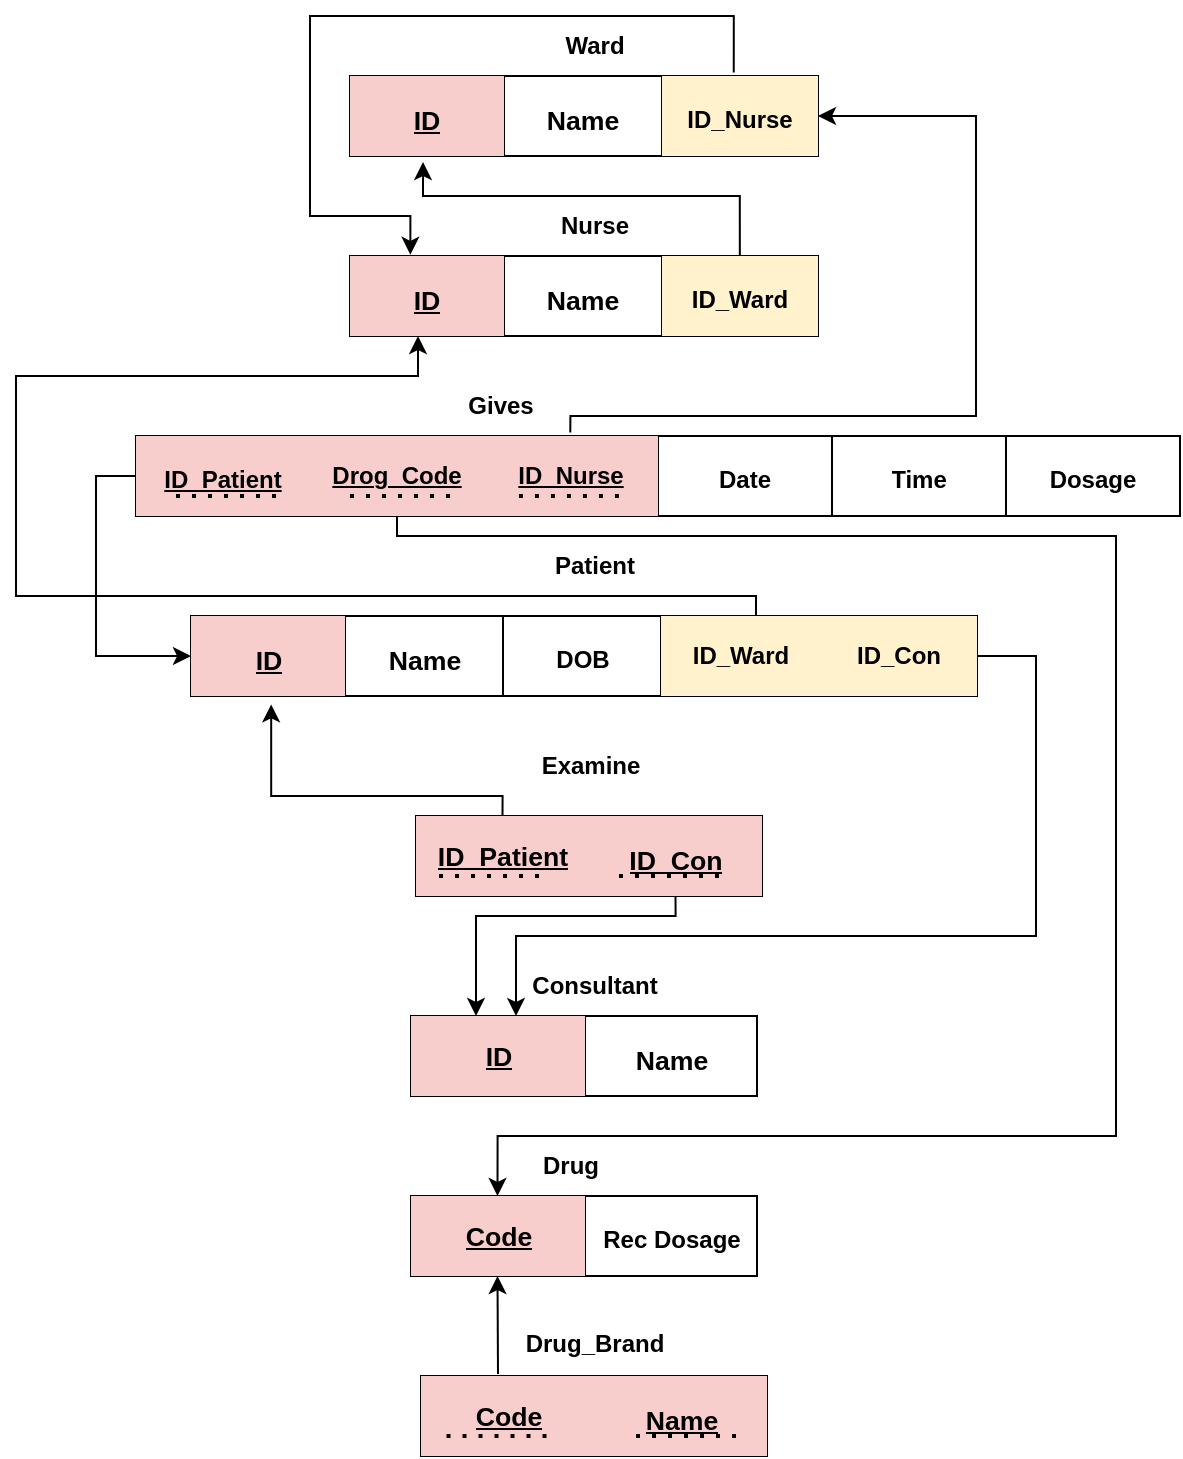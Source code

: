 <mxfile version="20.8.4" type="device"><diagram id="x7QCiTjFcEb_yPo4djoa" name="Page-1"><mxGraphModel dx="840" dy="439" grid="1" gridSize="10" guides="1" tooltips="1" connect="1" arrows="1" fold="1" page="1" pageScale="1" pageWidth="827" pageHeight="1169" math="0" shadow="0"><root><mxCell id="0"/><mxCell id="1" parent="0"/><mxCell id="gZLLh3J2x8svZKA8AklE-58" style="edgeStyle=orthogonalEdgeStyle;rounded=0;orthogonalLoop=1;jettySize=auto;html=1;entryX=0.129;entryY=-0.015;entryDx=0;entryDy=0;entryPerimeter=0;exitX=0.82;exitY=-0.045;exitDx=0;exitDy=0;exitPerimeter=0;" parent="1" source="gZLLh3J2x8svZKA8AklE-8" target="gZLLh3J2x8svZKA8AklE-47" edge="1"><mxGeometry relative="1" as="geometry"><Array as="points"><mxPoint x="459" y="410"/><mxPoint x="247" y="410"/><mxPoint x="247" y="510"/><mxPoint x="297" y="510"/></Array></mxGeometry></mxCell><mxCell id="gZLLh3J2x8svZKA8AklE-7" value="" style="shape=table;html=1;whiteSpace=wrap;startSize=0;container=1;collapsible=0;childLayout=tableLayout;rounded=0;fontStyle=1" parent="1" vertex="1"><mxGeometry x="267" y="440" width="234" height="40" as="geometry"/></mxCell><mxCell id="gZLLh3J2x8svZKA8AklE-8" value="" style="shape=tableRow;horizontal=0;startSize=0;swimlaneHead=0;swimlaneBody=0;top=0;left=0;bottom=0;right=0;collapsible=0;dropTarget=0;fillColor=none;points=[[0,0.5],[1,0.5]];portConstraint=eastwest;dashed=1;rounded=0;fontStyle=1" parent="gZLLh3J2x8svZKA8AklE-7" vertex="1"><mxGeometry width="234" height="40" as="geometry"/></mxCell><mxCell id="gZLLh3J2x8svZKA8AklE-9" value="&lt;p style=&quot;direction: ltr; unicode-bidi: embed;&quot; align=&quot;center&quot; class=&quot;MsoNormal&quot;&gt;&lt;u&gt;&lt;span style=&quot;font-size:10.0pt&quot;&gt;ID&lt;/span&gt;&lt;/u&gt;&lt;/p&gt;" style="shape=partialRectangle;html=1;whiteSpace=wrap;connectable=0;fillColor=#f8cecc;top=0;left=0;bottom=0;right=0;overflow=hidden;strokeColor=#b85450;rounded=0;fontStyle=1" parent="gZLLh3J2x8svZKA8AklE-8" vertex="1"><mxGeometry width="77" height="40" as="geometry"><mxRectangle width="77" height="40" as="alternateBounds"/></mxGeometry></mxCell><mxCell id="gZLLh3J2x8svZKA8AklE-10" value="&lt;p style=&quot;direction: ltr; unicode-bidi: embed;&quot; align=&quot;center&quot; class=&quot;MsoNormal&quot;&gt;&lt;span style=&quot;font-size:10.0pt&quot;&gt;Name&lt;/span&gt;&lt;/p&gt;" style="shape=partialRectangle;html=1;whiteSpace=wrap;connectable=0;fillColor=none;top=0;left=0;bottom=0;right=0;overflow=hidden;rounded=0;fontStyle=1" parent="gZLLh3J2x8svZKA8AklE-8" vertex="1"><mxGeometry x="77" width="79" height="40" as="geometry"><mxRectangle width="79" height="40" as="alternateBounds"/></mxGeometry></mxCell><mxCell id="gZLLh3J2x8svZKA8AklE-11" value="&lt;p style=&quot;direction: ltr; unicode-bidi: embed;&quot; align=&quot;center&quot; class=&quot;MsoNormal&quot;&gt;ID_Nurse&lt;br&gt;&lt;/p&gt;" style="shape=partialRectangle;html=1;whiteSpace=wrap;connectable=0;top=0;left=0;bottom=0;right=0;overflow=hidden;rounded=0;fontStyle=1;fillColor=#fff2cc;strokeColor=#d6b656;" parent="gZLLh3J2x8svZKA8AklE-8" vertex="1"><mxGeometry x="156" width="78" height="40" as="geometry"><mxRectangle width="78" height="40" as="alternateBounds"/></mxGeometry></mxCell><mxCell id="gZLLh3J2x8svZKA8AklE-20" value="" style="shape=table;html=1;whiteSpace=wrap;startSize=0;container=1;collapsible=0;childLayout=tableLayout;rounded=0;fontStyle=1" parent="1" vertex="1"><mxGeometry x="297.5" y="910" width="173" height="40" as="geometry"/></mxCell><mxCell id="gZLLh3J2x8svZKA8AklE-21" value="" style="shape=tableRow;horizontal=0;startSize=0;swimlaneHead=0;swimlaneBody=0;top=0;left=0;bottom=0;right=0;collapsible=0;dropTarget=0;fillColor=none;points=[[0,0.5],[1,0.5]];portConstraint=eastwest;rounded=0;fontStyle=1" parent="gZLLh3J2x8svZKA8AklE-20" vertex="1"><mxGeometry width="173" height="40" as="geometry"/></mxCell><mxCell id="gZLLh3J2x8svZKA8AklE-22" value="&lt;span style=&quot;font-size: 13.333px;&quot;&gt;&lt;u&gt;ID&lt;/u&gt;&lt;/span&gt;" style="shape=partialRectangle;html=1;whiteSpace=wrap;connectable=0;fillColor=#f8cecc;top=0;left=0;bottom=0;right=0;overflow=hidden;strokeColor=#b85450;rounded=0;fontStyle=1" parent="gZLLh3J2x8svZKA8AklE-21" vertex="1"><mxGeometry width="87" height="40" as="geometry"><mxRectangle width="87" height="40" as="alternateBounds"/></mxGeometry></mxCell><mxCell id="gZLLh3J2x8svZKA8AklE-23" value="&lt;p style=&quot;direction: ltr; unicode-bidi: embed;&quot; align=&quot;center&quot; class=&quot;MsoNormal&quot;&gt;&lt;span style=&quot;font-size:10.0pt&quot;&gt;Name&lt;/span&gt;&lt;/p&gt;" style="shape=partialRectangle;html=1;whiteSpace=wrap;connectable=0;fillColor=none;top=0;left=0;bottom=0;right=0;overflow=hidden;rounded=0;fontStyle=1" parent="gZLLh3J2x8svZKA8AklE-21" vertex="1"><mxGeometry x="87" width="86" height="40" as="geometry"><mxRectangle width="86" height="40" as="alternateBounds"/></mxGeometry></mxCell><mxCell id="gZLLh3J2x8svZKA8AklE-59" style="edgeStyle=orthogonalEdgeStyle;rounded=0;orthogonalLoop=1;jettySize=auto;html=1;exitX=0.416;exitY=-0.045;exitDx=0;exitDy=0;exitPerimeter=0;" parent="1" source="gZLLh3J2x8svZKA8AklE-26" target="gZLLh3J2x8svZKA8AklE-8" edge="1"><mxGeometry relative="1" as="geometry"><Array as="points"><mxPoint x="377" y="610"/><mxPoint x="580" y="610"/><mxPoint x="580" y="460"/></Array></mxGeometry></mxCell><mxCell id="gZLLh3J2x8svZKA8AklE-77" style="edgeStyle=orthogonalEdgeStyle;rounded=0;orthogonalLoop=1;jettySize=auto;html=1;exitX=0;exitY=0.5;exitDx=0;exitDy=0;entryX=0;entryY=0.5;entryDx=0;entryDy=0;fontSize=12;" parent="1" source="gZLLh3J2x8svZKA8AklE-26" target="gZLLh3J2x8svZKA8AklE-61" edge="1"><mxGeometry relative="1" as="geometry"/></mxCell><mxCell id="gZLLh3J2x8svZKA8AklE-78" style="edgeStyle=orthogonalEdgeStyle;rounded=0;orthogonalLoop=1;jettySize=auto;html=1;exitX=0.25;exitY=1;exitDx=0;exitDy=0;fontSize=12;entryX=0.25;entryY=0;entryDx=0;entryDy=0;" parent="1" source="gZLLh3J2x8svZKA8AklE-25" target="gZLLh3J2x8svZKA8AklE-79" edge="1"><mxGeometry relative="1" as="geometry"><mxPoint x="160" y="1021.6" as="targetPoint"/><Array as="points"><mxPoint x="291" y="670"/><mxPoint x="650" y="670"/><mxPoint x="650" y="970"/><mxPoint x="341" y="970"/></Array></mxGeometry></mxCell><mxCell id="gZLLh3J2x8svZKA8AklE-25" value="" style="shape=table;html=1;whiteSpace=wrap;startSize=0;container=1;collapsible=0;childLayout=tableLayout;rounded=0;fontStyle=1" parent="1" vertex="1"><mxGeometry x="160" y="620" width="522" height="40" as="geometry"/></mxCell><mxCell id="gZLLh3J2x8svZKA8AklE-26" value="" style="shape=tableRow;horizontal=0;startSize=0;swimlaneHead=0;swimlaneBody=0;top=0;left=0;bottom=0;right=0;collapsible=0;dropTarget=0;fillColor=none;points=[[0,0.5],[1,0.5]];portConstraint=eastwest;rounded=0;fontStyle=1" parent="gZLLh3J2x8svZKA8AklE-25" vertex="1"><mxGeometry width="522" height="40" as="geometry"/></mxCell><mxCell id="gZLLh3J2x8svZKA8AklE-27" value="&lt;p style=&quot;direction: ltr; unicode-bidi: embed;&quot; align=&quot;center&quot; class=&quot;MsoNormal&quot;&gt;&lt;u&gt;&lt;font style=&quot;font-size: 12px;&quot;&gt;ID_Patient&lt;/font&gt;&lt;/u&gt;&lt;/p&gt;" style="shape=partialRectangle;html=1;whiteSpace=wrap;connectable=0;fillColor=#f8cecc;top=0;left=0;bottom=0;right=0;overflow=hidden;strokeColor=#b85450;rounded=0;fontStyle=1" parent="gZLLh3J2x8svZKA8AklE-26" vertex="1"><mxGeometry width="87" height="40" as="geometry"><mxRectangle width="87" height="40" as="alternateBounds"/></mxGeometry></mxCell><mxCell id="gZLLh3J2x8svZKA8AklE-28" value="&lt;u&gt;Drog_Code&lt;/u&gt;" style="shape=partialRectangle;html=1;whiteSpace=wrap;connectable=0;fillColor=#f8cecc;top=0;left=0;bottom=0;right=0;overflow=hidden;rounded=0;fontStyle=1;strokeColor=#b85450;" parent="gZLLh3J2x8svZKA8AklE-26" vertex="1"><mxGeometry x="87" width="87" height="40" as="geometry"><mxRectangle width="87" height="40" as="alternateBounds"/></mxGeometry></mxCell><mxCell id="gZLLh3J2x8svZKA8AklE-53" value="&lt;u&gt;ID_Nurse&lt;/u&gt;" style="shape=partialRectangle;html=1;whiteSpace=wrap;connectable=0;fillColor=#f8cecc;top=0;left=0;bottom=0;right=0;overflow=hidden;rounded=0;fontStyle=1;strokeColor=#b85450;" parent="gZLLh3J2x8svZKA8AklE-26" vertex="1"><mxGeometry x="174" width="87" height="40" as="geometry"><mxRectangle width="87" height="40" as="alternateBounds"/></mxGeometry></mxCell><mxCell id="gZLLh3J2x8svZKA8AklE-54" value="&lt;p dir=&quot;RTL&quot; class=&quot;MsoNormal&quot;&gt;&lt;span dir=&quot;LTR&quot;&gt;Date&lt;/span&gt;&lt;/p&gt;" style="shape=partialRectangle;html=1;whiteSpace=wrap;connectable=0;fillColor=none;top=0;left=0;bottom=0;right=0;overflow=hidden;rounded=0;fontStyle=1" parent="gZLLh3J2x8svZKA8AklE-26" vertex="1"><mxGeometry x="261" width="87" height="40" as="geometry"><mxRectangle width="87" height="40" as="alternateBounds"/></mxGeometry></mxCell><mxCell id="gZLLh3J2x8svZKA8AklE-56" value="&lt;p dir=&quot;RTL&quot; class=&quot;MsoNormal&quot;&gt;&lt;span dir=&quot;LTR&quot;&gt;Time&lt;u&gt;&lt;/u&gt;&lt;/span&gt;&lt;/p&gt;" style="shape=partialRectangle;html=1;whiteSpace=wrap;connectable=0;fillColor=none;top=0;left=0;bottom=0;right=0;overflow=hidden;rounded=0;fontStyle=1" parent="gZLLh3J2x8svZKA8AklE-26" vertex="1"><mxGeometry x="348" width="87" height="40" as="geometry"><mxRectangle width="87" height="40" as="alternateBounds"/></mxGeometry></mxCell><mxCell id="gZLLh3J2x8svZKA8AklE-55" value="&lt;p dir=&quot;RTL&quot; class=&quot;MsoNormal&quot;&gt;&lt;span dir=&quot;LTR&quot;&gt;Dosage&lt;u&gt;&lt;/u&gt;&lt;/span&gt;&lt;/p&gt;" style="shape=partialRectangle;html=1;whiteSpace=wrap;connectable=0;fillColor=none;top=0;left=0;bottom=0;right=0;overflow=hidden;rounded=0;fontStyle=1" parent="gZLLh3J2x8svZKA8AklE-26" vertex="1"><mxGeometry x="435" width="87" height="40" as="geometry"><mxRectangle width="87" height="40" as="alternateBounds"/></mxGeometry></mxCell><mxCell id="gZLLh3J2x8svZKA8AklE-29" value="&lt;b&gt;Ward&lt;/b&gt;" style="text;html=1;align=center;verticalAlign=middle;resizable=0;points=[];autosize=1;strokeColor=none;fillColor=none;" parent="1" vertex="1"><mxGeometry x="364" y="410" width="50" height="30" as="geometry"/></mxCell><mxCell id="gZLLh3J2x8svZKA8AklE-30" value="&lt;span&gt;Examine&lt;/span&gt;" style="text;html=1;align=center;verticalAlign=middle;resizable=0;points=[];autosize=1;strokeColor=none;fillColor=none;fontStyle=1" parent="1" vertex="1"><mxGeometry x="351.5" y="770" width="70" height="30" as="geometry"/></mxCell><mxCell id="gZLLh3J2x8svZKA8AklE-31" value="&lt;p dir=&quot;RTL&quot; align=&quot;center&quot; class=&quot;MsoNormal&quot;&gt;&lt;b&gt;&lt;span style=&quot;&quot; dir=&quot;LTR&quot;&gt;&lt;font style=&quot;font-size: 12px;&quot;&gt;Consultant&lt;/font&gt;&lt;/span&gt;&lt;/b&gt;&lt;span dir=&quot;LTR&quot;&gt;&lt;/span&gt;&lt;/p&gt;" style="text;html=1;align=center;verticalAlign=middle;resizable=0;points=[];autosize=1;strokeColor=none;fillColor=none;fontStyle=1" parent="1" vertex="1"><mxGeometry x="344" y="870" width="90" height="50" as="geometry"/></mxCell><mxCell id="gZLLh3J2x8svZKA8AklE-38" value="&lt;span&gt;Gives&lt;/span&gt;" style="text;html=1;align=center;verticalAlign=middle;resizable=0;points=[];autosize=1;strokeColor=none;fillColor=none;fontStyle=1" parent="1" vertex="1"><mxGeometry x="311.5" y="590" width="60" height="30" as="geometry"/></mxCell><mxCell id="gZLLh3J2x8svZKA8AklE-39" value="&lt;span&gt;Nurse&lt;/span&gt;" style="text;html=1;align=center;verticalAlign=middle;resizable=0;points=[];autosize=1;strokeColor=none;fillColor=none;fontStyle=1" parent="1" vertex="1"><mxGeometry x="359" y="500" width="60" height="30" as="geometry"/></mxCell><mxCell id="gZLLh3J2x8svZKA8AklE-42" value="&lt;span&gt;Patient&lt;/span&gt;" style="text;html=1;align=center;verticalAlign=middle;resizable=0;points=[];autosize=1;strokeColor=none;fillColor=none;fontStyle=1" parent="1" vertex="1"><mxGeometry x="359" y="670" width="60" height="30" as="geometry"/></mxCell><mxCell id="gZLLh3J2x8svZKA8AklE-43" value="" style="endArrow=none;dashed=1;html=1;dashPattern=1 3;strokeWidth=2;rounded=0;fontStyle=1" parent="1" edge="1"><mxGeometry width="50" height="50" relative="1" as="geometry"><mxPoint x="312" y="740.0" as="sourcePoint"/><mxPoint x="372" y="740.0" as="targetPoint"/></mxGeometry></mxCell><mxCell id="gZLLh3J2x8svZKA8AklE-44" value="" style="endArrow=none;dashed=1;html=1;dashPattern=1 3;strokeWidth=2;rounded=0;fontStyle=1" parent="1" edge="1"><mxGeometry width="50" height="50" relative="1" as="geometry"><mxPoint x="414" y="740.0" as="sourcePoint"/><mxPoint x="474" y="740.0" as="targetPoint"/></mxGeometry></mxCell><mxCell id="gZLLh3J2x8svZKA8AklE-57" style="edgeStyle=orthogonalEdgeStyle;rounded=0;orthogonalLoop=1;jettySize=auto;html=1;exitX=0.833;exitY=0.005;exitDx=0;exitDy=0;entryX=0.156;entryY=1.075;entryDx=0;entryDy=0;entryPerimeter=0;exitPerimeter=0;" parent="1" source="gZLLh3J2x8svZKA8AklE-47" target="gZLLh3J2x8svZKA8AklE-7" edge="1"><mxGeometry relative="1" as="geometry"><Array as="points"><mxPoint x="462" y="500"/><mxPoint x="304" y="500"/></Array></mxGeometry></mxCell><mxCell id="gZLLh3J2x8svZKA8AklE-46" value="" style="shape=table;html=1;whiteSpace=wrap;startSize=0;container=1;collapsible=0;childLayout=tableLayout;rounded=0;fontStyle=1" parent="1" vertex="1"><mxGeometry x="267" y="530" width="234" height="40" as="geometry"/></mxCell><mxCell id="gZLLh3J2x8svZKA8AklE-47" value="" style="shape=tableRow;horizontal=0;startSize=0;swimlaneHead=0;swimlaneBody=0;top=0;left=0;bottom=0;right=0;collapsible=0;dropTarget=0;fillColor=none;points=[[0,0.5],[1,0.5]];portConstraint=eastwest;dashed=1;rounded=0;fontStyle=1" parent="gZLLh3J2x8svZKA8AklE-46" vertex="1"><mxGeometry width="234" height="40" as="geometry"/></mxCell><mxCell id="gZLLh3J2x8svZKA8AklE-48" value="&lt;p style=&quot;direction: ltr; unicode-bidi: embed;&quot; align=&quot;center&quot; class=&quot;MsoNormal&quot;&gt;&lt;u&gt;&lt;span style=&quot;font-size:10.0pt&quot;&gt;ID&lt;/span&gt;&lt;/u&gt;&lt;/p&gt;" style="shape=partialRectangle;html=1;whiteSpace=wrap;connectable=0;fillColor=#f8cecc;top=0;left=0;bottom=0;right=0;overflow=hidden;strokeColor=#b85450;rounded=0;fontStyle=1" parent="gZLLh3J2x8svZKA8AklE-47" vertex="1"><mxGeometry width="77" height="40" as="geometry"><mxRectangle width="77" height="40" as="alternateBounds"/></mxGeometry></mxCell><mxCell id="gZLLh3J2x8svZKA8AklE-49" value="&lt;p style=&quot;direction: ltr; unicode-bidi: embed;&quot; align=&quot;center&quot; class=&quot;MsoNormal&quot;&gt;&lt;span style=&quot;font-size:10.0pt&quot;&gt;Name&lt;/span&gt;&lt;/p&gt;" style="shape=partialRectangle;html=1;whiteSpace=wrap;connectable=0;fillColor=none;top=0;left=0;bottom=0;right=0;overflow=hidden;rounded=0;fontStyle=1" parent="gZLLh3J2x8svZKA8AklE-47" vertex="1"><mxGeometry x="77" width="79" height="40" as="geometry"><mxRectangle width="79" height="40" as="alternateBounds"/></mxGeometry></mxCell><mxCell id="gZLLh3J2x8svZKA8AklE-50" value="&lt;p style=&quot;direction: ltr; unicode-bidi: embed;&quot; align=&quot;center&quot; class=&quot;MsoNormal&quot;&gt;ID_Ward&lt;br&gt;&lt;/p&gt;" style="shape=partialRectangle;html=1;whiteSpace=wrap;connectable=0;top=0;left=0;bottom=0;right=0;overflow=hidden;rounded=0;fontStyle=1;fillColor=#fff2cc;strokeColor=#d6b656;" parent="gZLLh3J2x8svZKA8AklE-47" vertex="1"><mxGeometry x="156" width="78" height="40" as="geometry"><mxRectangle width="78" height="40" as="alternateBounds"/></mxGeometry></mxCell><mxCell id="gZLLh3J2x8svZKA8AklE-68" style="edgeStyle=orthogonalEdgeStyle;rounded=0;orthogonalLoop=1;jettySize=auto;html=1;exitX=0.715;exitY=0.025;exitDx=0;exitDy=0;exitPerimeter=0;" parent="1" source="gZLLh3J2x8svZKA8AklE-61" edge="1"><mxGeometry relative="1" as="geometry"><mxPoint x="301" y="570" as="targetPoint"/><Array as="points"><mxPoint x="470" y="711"/><mxPoint x="470" y="700"/><mxPoint x="100" y="700"/><mxPoint x="100" y="590"/><mxPoint x="301" y="590"/></Array></mxGeometry></mxCell><mxCell id="gZLLh3J2x8svZKA8AklE-76" style="edgeStyle=orthogonalEdgeStyle;rounded=0;orthogonalLoop=1;jettySize=auto;html=1;exitX=1;exitY=0.5;exitDx=0;exitDy=0;fontSize=12;" parent="1" source="gZLLh3J2x8svZKA8AklE-60" edge="1"><mxGeometry relative="1" as="geometry"><mxPoint x="350" y="910" as="targetPoint"/><Array as="points"><mxPoint x="610" y="730"/><mxPoint x="610" y="870"/><mxPoint x="350" y="870"/></Array></mxGeometry></mxCell><mxCell id="gZLLh3J2x8svZKA8AklE-60" value="" style="shape=table;html=1;whiteSpace=wrap;startSize=0;container=1;collapsible=0;childLayout=tableLayout;rounded=0;fontStyle=1" parent="1" vertex="1"><mxGeometry x="187.5" y="710" width="393" height="40" as="geometry"/></mxCell><mxCell id="gZLLh3J2x8svZKA8AklE-61" value="" style="shape=tableRow;horizontal=0;startSize=0;swimlaneHead=0;swimlaneBody=0;top=0;left=0;bottom=0;right=0;collapsible=0;dropTarget=0;fillColor=none;points=[[0,0.5],[1,0.5]];portConstraint=eastwest;dashed=1;rounded=0;fontStyle=1" parent="gZLLh3J2x8svZKA8AklE-60" vertex="1"><mxGeometry width="393" height="40" as="geometry"/></mxCell><mxCell id="gZLLh3J2x8svZKA8AklE-62" value="&lt;p style=&quot;direction: ltr; unicode-bidi: embed;&quot; align=&quot;center&quot; class=&quot;MsoNormal&quot;&gt;&lt;u&gt;&lt;span style=&quot;font-size:10.0pt&quot;&gt;ID&lt;/span&gt;&lt;/u&gt;&lt;/p&gt;" style="shape=partialRectangle;html=1;whiteSpace=wrap;connectable=0;fillColor=#f8cecc;top=0;left=0;bottom=0;right=0;overflow=hidden;strokeColor=#b85450;rounded=0;fontStyle=1" parent="gZLLh3J2x8svZKA8AklE-61" vertex="1"><mxGeometry width="77" height="40" as="geometry"><mxRectangle width="77" height="40" as="alternateBounds"/></mxGeometry></mxCell><mxCell id="gZLLh3J2x8svZKA8AklE-63" value="&lt;p style=&quot;direction: ltr; unicode-bidi: embed;&quot; align=&quot;center&quot; class=&quot;MsoNormal&quot;&gt;&lt;span style=&quot;font-size:10.0pt&quot;&gt;Name&lt;/span&gt;&lt;/p&gt;" style="shape=partialRectangle;html=1;whiteSpace=wrap;connectable=0;fillColor=none;top=0;left=0;bottom=0;right=0;overflow=hidden;rounded=0;fontStyle=1" parent="gZLLh3J2x8svZKA8AklE-61" vertex="1"><mxGeometry x="77" width="79" height="40" as="geometry"><mxRectangle width="79" height="40" as="alternateBounds"/></mxGeometry></mxCell><mxCell id="gZLLh3J2x8svZKA8AklE-65" value="&lt;p dir=&quot;RTL&quot; class=&quot;MsoNormal&quot;&gt;&lt;span dir=&quot;LTR&quot;&gt;DOB&lt;/span&gt;&lt;/p&gt;" style="shape=partialRectangle;html=1;whiteSpace=wrap;connectable=0;fillColor=none;top=0;left=0;bottom=0;right=0;overflow=hidden;rounded=0;fontStyle=1" parent="gZLLh3J2x8svZKA8AklE-61" vertex="1"><mxGeometry x="156" width="79" height="40" as="geometry"><mxRectangle width="79" height="40" as="alternateBounds"/></mxGeometry></mxCell><mxCell id="gZLLh3J2x8svZKA8AklE-67" value="ID_Ward" style="shape=partialRectangle;html=1;whiteSpace=wrap;connectable=0;fillColor=#fff2cc;top=0;left=0;bottom=0;right=0;overflow=hidden;rounded=0;fontStyle=1;strokeColor=#d6b656;" parent="gZLLh3J2x8svZKA8AklE-61" vertex="1"><mxGeometry x="235" width="79" height="40" as="geometry"><mxRectangle width="79" height="40" as="alternateBounds"/></mxGeometry></mxCell><mxCell id="gZLLh3J2x8svZKA8AklE-66" value="ID_Con" style="shape=partialRectangle;html=1;whiteSpace=wrap;connectable=0;fillColor=#fff2cc;top=0;left=0;bottom=0;right=0;overflow=hidden;rounded=0;fontStyle=1;strokeColor=#d6b656;" parent="gZLLh3J2x8svZKA8AklE-61" vertex="1"><mxGeometry x="314" width="79" height="40" as="geometry"><mxRectangle width="79" height="40" as="alternateBounds"/></mxGeometry></mxCell><mxCell id="gZLLh3J2x8svZKA8AklE-74" style="edgeStyle=orthogonalEdgeStyle;rounded=0;orthogonalLoop=1;jettySize=auto;html=1;exitX=0.25;exitY=0;exitDx=0;exitDy=0;entryX=0.102;entryY=1.105;entryDx=0;entryDy=0;entryPerimeter=0;" parent="1" source="gZLLh3J2x8svZKA8AklE-70" target="gZLLh3J2x8svZKA8AklE-60" edge="1"><mxGeometry relative="1" as="geometry"><Array as="points"><mxPoint x="343" y="800"/><mxPoint x="228" y="800"/></Array></mxGeometry></mxCell><mxCell id="gZLLh3J2x8svZKA8AklE-75" style="edgeStyle=orthogonalEdgeStyle;rounded=0;orthogonalLoop=1;jettySize=auto;html=1;exitX=0.75;exitY=1;exitDx=0;exitDy=0;fontSize=12;" parent="1" source="gZLLh3J2x8svZKA8AklE-70" target="gZLLh3J2x8svZKA8AklE-21" edge="1"><mxGeometry relative="1" as="geometry"><Array as="points"><mxPoint x="430" y="860"/><mxPoint x="330" y="860"/></Array></mxGeometry></mxCell><mxCell id="gZLLh3J2x8svZKA8AklE-70" value="" style="shape=table;html=1;whiteSpace=wrap;startSize=0;container=1;collapsible=0;childLayout=tableLayout;rounded=0;fontStyle=1" parent="1" vertex="1"><mxGeometry x="300" y="810" width="173" height="40" as="geometry"/></mxCell><mxCell id="gZLLh3J2x8svZKA8AklE-71" value="" style="shape=tableRow;horizontal=0;startSize=0;swimlaneHead=0;swimlaneBody=0;top=0;left=0;bottom=0;right=0;collapsible=0;dropTarget=0;fillColor=none;points=[[0,0.5],[1,0.5]];portConstraint=eastwest;rounded=0;fontStyle=1" parent="gZLLh3J2x8svZKA8AklE-70" vertex="1"><mxGeometry width="173" height="40" as="geometry"/></mxCell><mxCell id="gZLLh3J2x8svZKA8AklE-72" value="&lt;span style=&quot;font-size: 13.333px;&quot;&gt;&lt;u&gt;ID_Patient&lt;/u&gt;&lt;/span&gt;" style="shape=partialRectangle;html=1;whiteSpace=wrap;connectable=0;fillColor=#f8cecc;top=0;left=0;bottom=0;right=0;overflow=hidden;strokeColor=#b85450;rounded=0;fontStyle=1" parent="gZLLh3J2x8svZKA8AklE-71" vertex="1"><mxGeometry width="87" height="40" as="geometry"><mxRectangle width="87" height="40" as="alternateBounds"/></mxGeometry></mxCell><mxCell id="gZLLh3J2x8svZKA8AklE-73" value="&lt;p style=&quot;direction: ltr; unicode-bidi: embed;&quot; align=&quot;center&quot; class=&quot;MsoNormal&quot;&gt;&lt;span style=&quot;font-size:10.0pt&quot;&gt;ID_Con&lt;/span&gt;&lt;/p&gt;" style="shape=partialRectangle;html=1;whiteSpace=wrap;connectable=0;fillColor=#f8cecc;top=0;left=0;bottom=0;right=0;overflow=hidden;rounded=0;fontStyle=5;strokeColor=#b85450;" parent="gZLLh3J2x8svZKA8AklE-71" vertex="1"><mxGeometry x="87" width="86" height="40" as="geometry"><mxRectangle width="86" height="40" as="alternateBounds"/></mxGeometry></mxCell><mxCell id="gZLLh3J2x8svZKA8AklE-79" value="" style="shape=table;html=1;whiteSpace=wrap;startSize=0;container=1;collapsible=0;childLayout=tableLayout;rounded=0;fontStyle=1" parent="1" vertex="1"><mxGeometry x="297.5" y="1000" width="173" height="40" as="geometry"/></mxCell><mxCell id="gZLLh3J2x8svZKA8AklE-80" value="" style="shape=tableRow;horizontal=0;startSize=0;swimlaneHead=0;swimlaneBody=0;top=0;left=0;bottom=0;right=0;collapsible=0;dropTarget=0;fillColor=none;points=[[0,0.5],[1,0.5]];portConstraint=eastwest;rounded=0;fontStyle=1" parent="gZLLh3J2x8svZKA8AklE-79" vertex="1"><mxGeometry width="173" height="40" as="geometry"/></mxCell><mxCell id="gZLLh3J2x8svZKA8AklE-81" value="&lt;span style=&quot;font-size: 13.333px;&quot;&gt;&lt;u&gt;Code&lt;/u&gt;&lt;/span&gt;" style="shape=partialRectangle;html=1;whiteSpace=wrap;connectable=0;fillColor=#f8cecc;top=0;left=0;bottom=0;right=0;overflow=hidden;strokeColor=#b85450;rounded=0;fontStyle=1" parent="gZLLh3J2x8svZKA8AklE-80" vertex="1"><mxGeometry width="87" height="40" as="geometry"><mxRectangle width="87" height="40" as="alternateBounds"/></mxGeometry></mxCell><mxCell id="gZLLh3J2x8svZKA8AklE-82" value="&lt;p style=&quot;text-align: left; direction: ltr; unicode-bidi: embed;&quot; class=&quot;MsoNormal&quot;&gt;Rec&amp;nbsp;Dosage&lt;/p&gt;" style="shape=partialRectangle;html=1;whiteSpace=wrap;connectable=0;fillColor=none;top=0;left=0;bottom=0;right=0;overflow=hidden;rounded=0;fontStyle=1" parent="gZLLh3J2x8svZKA8AklE-80" vertex="1"><mxGeometry x="87" width="86" height="40" as="geometry"><mxRectangle width="86" height="40" as="alternateBounds"/></mxGeometry></mxCell><mxCell id="gZLLh3J2x8svZKA8AklE-83" value="" style="shape=table;html=1;whiteSpace=wrap;startSize=0;container=1;collapsible=0;childLayout=tableLayout;rounded=0;fontStyle=1" parent="1" vertex="1"><mxGeometry x="302.5" y="1090" width="173" height="40" as="geometry"/></mxCell><mxCell id="gZLLh3J2x8svZKA8AklE-84" value="" style="shape=tableRow;horizontal=0;startSize=0;swimlaneHead=0;swimlaneBody=0;top=0;left=0;bottom=0;right=0;collapsible=0;dropTarget=0;fillColor=none;points=[[0,0.5],[1,0.5]];portConstraint=eastwest;rounded=0;fontStyle=1" parent="gZLLh3J2x8svZKA8AklE-83" vertex="1"><mxGeometry width="173" height="40" as="geometry"/></mxCell><mxCell id="gZLLh3J2x8svZKA8AklE-85" value="&lt;span style=&quot;font-size: 13.333px;&quot;&gt;&lt;u&gt;Code&lt;/u&gt;&lt;/span&gt;" style="shape=partialRectangle;html=1;whiteSpace=wrap;connectable=0;fillColor=#f8cecc;top=0;left=0;bottom=0;right=0;overflow=hidden;strokeColor=#b85450;rounded=0;fontStyle=1" parent="gZLLh3J2x8svZKA8AklE-84" vertex="1"><mxGeometry width="87" height="40" as="geometry"><mxRectangle width="87" height="40" as="alternateBounds"/></mxGeometry></mxCell><mxCell id="gZLLh3J2x8svZKA8AklE-86" value="&lt;p style=&quot;direction: ltr; unicode-bidi: embed;&quot; align=&quot;center&quot; class=&quot;MsoNormal&quot;&gt;&lt;span style=&quot;font-size:10.0pt&quot;&gt;&lt;u&gt;Name&lt;/u&gt;&lt;/span&gt;&lt;/p&gt;" style="shape=partialRectangle;html=1;whiteSpace=wrap;connectable=0;fillColor=#f8cecc;top=0;left=0;bottom=0;right=0;overflow=hidden;rounded=0;fontStyle=1;strokeColor=#b85450;" parent="gZLLh3J2x8svZKA8AklE-84" vertex="1"><mxGeometry x="87" width="86" height="40" as="geometry"><mxRectangle width="86" height="40" as="alternateBounds"/></mxGeometry></mxCell><mxCell id="gZLLh3J2x8svZKA8AklE-87" value="&lt;p dir=&quot;RTL&quot; align=&quot;center&quot; class=&quot;MsoNormal&quot;&gt;&lt;b&gt;&lt;span style=&quot;&quot; dir=&quot;LTR&quot;&gt;&lt;font style=&quot;font-size: 12px;&quot;&gt;Drug&lt;/font&gt;&lt;/span&gt;&lt;/b&gt;&lt;span dir=&quot;LTR&quot;&gt;&lt;/span&gt;&lt;/p&gt;" style="text;html=1;align=center;verticalAlign=middle;resizable=0;points=[];autosize=1;strokeColor=none;fillColor=none;fontStyle=1" parent="1" vertex="1"><mxGeometry x="351.5" y="960" width="50" height="50" as="geometry"/></mxCell><mxCell id="gZLLh3J2x8svZKA8AklE-88" value="&lt;b&gt;&lt;span dir=&quot;LTR&quot;&gt;Drug_&lt;/span&gt;&lt;/b&gt;&lt;span style=&quot;background-color: initial;&quot;&gt;Brand&lt;/span&gt;&lt;p dir=&quot;RTL&quot; class=&quot;MsoNormal&quot;&gt;&lt;span dir=&quot;LTR&quot;&gt;&lt;/span&gt;&lt;/p&gt;" style="text;html=1;align=center;verticalAlign=middle;resizable=0;points=[];autosize=1;strokeColor=none;fillColor=none;fontStyle=1" parent="1" vertex="1"><mxGeometry x="344" y="1060" width="90" height="40" as="geometry"/></mxCell><mxCell id="gZLLh3J2x8svZKA8AklE-89" style="edgeStyle=orthogonalEdgeStyle;rounded=0;orthogonalLoop=1;jettySize=auto;html=1;fontSize=12;entryX=0.25;entryY=1;entryDx=0;entryDy=0;" parent="1" target="gZLLh3J2x8svZKA8AklE-79" edge="1"><mxGeometry relative="1" as="geometry"><mxPoint x="341" y="1089" as="sourcePoint"/><mxPoint x="250" y="1050" as="targetPoint"/><Array as="points"><mxPoint x="341" y="1089"/></Array></mxGeometry></mxCell><mxCell id="gZLLh3J2x8svZKA8AklE-90" value="" style="endArrow=none;dashed=1;html=1;dashPattern=1 3;strokeWidth=2;rounded=0;fontSize=12;" parent="1" edge="1"><mxGeometry width="50" height="50" relative="1" as="geometry"><mxPoint x="315.25" y="1120" as="sourcePoint"/><mxPoint x="367.75" y="1120" as="targetPoint"/></mxGeometry></mxCell><mxCell id="gZLLh3J2x8svZKA8AklE-91" value="" style="endArrow=none;dashed=1;html=1;dashPattern=1 3;strokeWidth=2;rounded=0;fontSize=12;" parent="1" edge="1"><mxGeometry width="50" height="50" relative="1" as="geometry"><mxPoint x="410" y="1120" as="sourcePoint"/><mxPoint x="462.5" y="1120" as="targetPoint"/></mxGeometry></mxCell><mxCell id="gZLLh3J2x8svZKA8AklE-92" value="" style="endArrow=none;dashed=1;html=1;dashPattern=1 3;strokeWidth=2;rounded=0;fontSize=12;" parent="1" edge="1"><mxGeometry width="50" height="50" relative="1" as="geometry"><mxPoint x="401.5" y="840" as="sourcePoint"/><mxPoint x="454" y="840" as="targetPoint"/></mxGeometry></mxCell><mxCell id="gZLLh3J2x8svZKA8AklE-93" value="" style="endArrow=none;dashed=1;html=1;dashPattern=1 3;strokeWidth=2;rounded=0;fontSize=12;" parent="1" edge="1"><mxGeometry width="50" height="50" relative="1" as="geometry"><mxPoint x="311.5" y="840" as="sourcePoint"/><mxPoint x="364" y="840" as="targetPoint"/></mxGeometry></mxCell><mxCell id="gZLLh3J2x8svZKA8AklE-94" value="" style="endArrow=none;dashed=1;html=1;dashPattern=1 3;strokeWidth=2;rounded=0;fontSize=12;" parent="1" edge="1"><mxGeometry width="50" height="50" relative="1" as="geometry"><mxPoint x="267" y="650" as="sourcePoint"/><mxPoint x="319.5" y="650" as="targetPoint"/></mxGeometry></mxCell><mxCell id="gZLLh3J2x8svZKA8AklE-95" value="" style="endArrow=none;dashed=1;html=1;dashPattern=1 3;strokeWidth=2;rounded=0;fontSize=12;" parent="1" edge="1"><mxGeometry width="50" height="50" relative="1" as="geometry"><mxPoint x="180" y="650" as="sourcePoint"/><mxPoint x="232.5" y="650" as="targetPoint"/></mxGeometry></mxCell><mxCell id="gZLLh3J2x8svZKA8AklE-96" value="" style="endArrow=none;dashed=1;html=1;dashPattern=1 3;strokeWidth=2;rounded=0;fontSize=12;" parent="1" edge="1"><mxGeometry width="50" height="50" relative="1" as="geometry"><mxPoint x="351.5" y="650" as="sourcePoint"/><mxPoint x="404" y="650" as="targetPoint"/></mxGeometry></mxCell></root></mxGraphModel></diagram></mxfile>